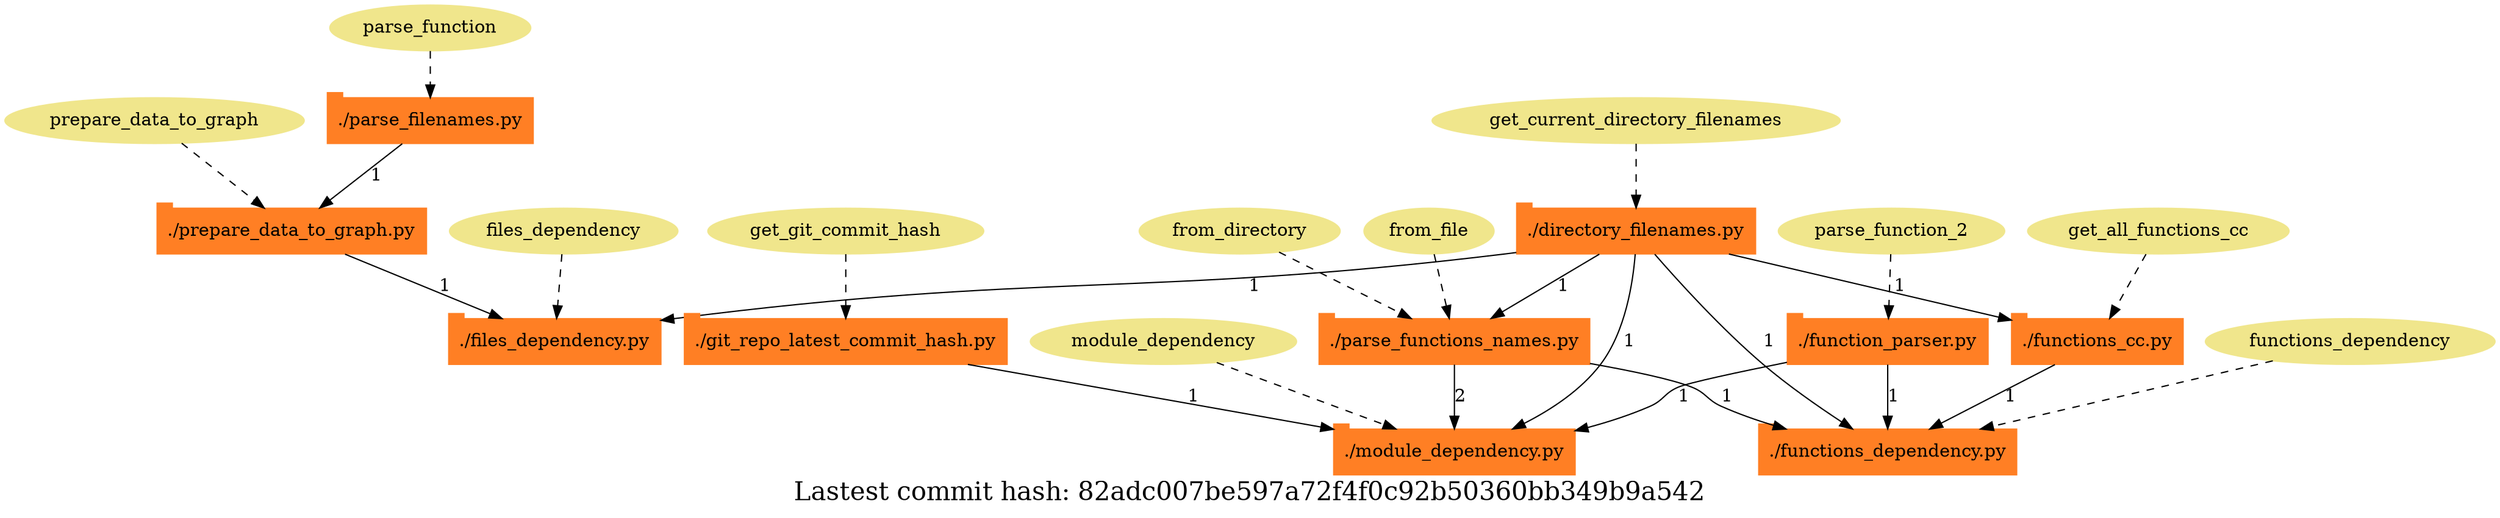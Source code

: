 digraph his_3 {
	node [color=chocolate1 shape=tab style=filled]
	label="Lastest commit hash: 82adc007be597a72f4f0c92b50360bb349b9a542"
	fontsize=20
	"./directory_filenames.py" -> "./files_dependency.py" [label=1]
	"./prepare_data_to_graph.py" -> "./files_dependency.py" [label=1]
	"./directory_filenames.py" -> "./functions_cc.py" [label=1]
	"./directory_filenames.py" -> "./functions_dependency.py" [label=1]
	"./functions_cc.py" -> "./functions_dependency.py" [label=1]
	"./function_parser.py" -> "./functions_dependency.py" [label=1]
	"./parse_functions_names.py" -> "./functions_dependency.py" [label=1]
	"./directory_filenames.py" -> "./module_dependency.py" [label=1]
	"./function_parser.py" -> "./module_dependency.py" [label=1]
	"./git_repo_latest_commit_hash.py" -> "./module_dependency.py" [label=1]
	"./parse_functions_names.py" -> "./module_dependency.py" [label=2]
	"./directory_filenames.py" -> "./parse_functions_names.py" [label=1]
	"./parse_filenames.py" -> "./prepare_data_to_graph.py" [label=1]
	node [color=khaki shape=ellipse]
	edge [style=dashed]
	files_dependency -> "./files_dependency.py"
	module_dependency -> "./module_dependency.py"
	get_git_commit_hash -> "./git_repo_latest_commit_hash.py"
	parse_function -> "./parse_filenames.py"
	prepare_data_to_graph -> "./prepare_data_to_graph.py"
	get_all_functions_cc -> "./functions_cc.py"
	functions_dependency -> "./functions_dependency.py"
	from_file -> "./parse_functions_names.py"
	parse_function_2 -> "./function_parser.py"
	from_directory -> "./parse_functions_names.py"
	get_current_directory_filenames -> "./directory_filenames.py"
}
